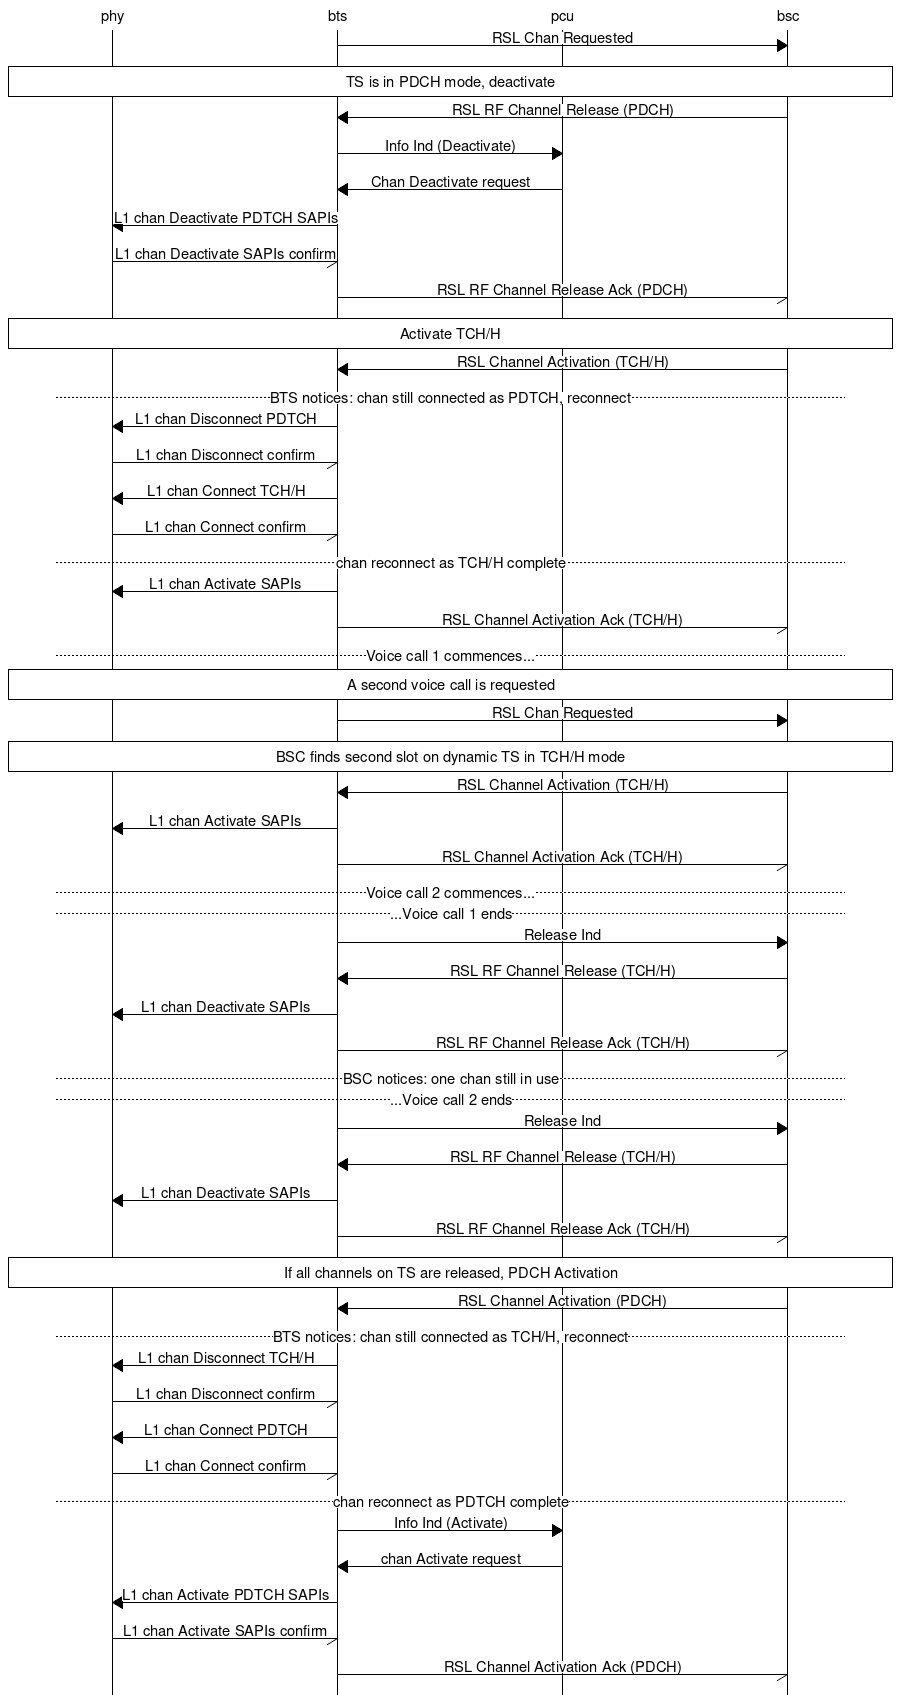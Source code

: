 msc {
	hscale = "1.5";
	phy,bts,pcu,bsc;

	bts => bsc	[ label = "RSL Chan Requested" ];
	phy box bsc	[ label = "TS is in PDCH mode, deactivate" ];
	bsc => bts	[ label = "RSL RF Channel Release (PDCH)" ];
	bts => pcu	[ label = "Info Ind (Deactivate)" ];
	pcu => bts	[ label = "Chan Deactivate request" ];
	bts => phy	[ label = "L1 chan Deactivate PDTCH SAPIs" ];
	phy -> bts	[ label = "L1 chan Deactivate SAPIs confirm" ];
	bts -> bsc	[ label = "RSL RF Channel Release Ack (PDCH)" ];

	phy box bsc	[ label = "Activate TCH/H" ];
	bsc => bts	[ label = "RSL Channel Activation (TCH/H)" ];
	---  		[ label = "BTS notices: chan still connected as PDTCH, reconnect" ];
	bts => phy	[ label = "L1 chan Disconnect PDTCH" ];
	phy -> bts	[ label = "L1 chan Disconnect confirm" ];
	bts => phy	[ label = "L1 chan Connect TCH/H" ];
	phy -> bts	[ label = "L1 chan Connect confirm" ];
	---  		[ label = "chan reconnect as TCH/H complete" ];
	bts => phy	[ label = "L1 chan Activate SAPIs" ];
	bts -> bsc	[ label = "RSL Channel Activation Ack (TCH/H)" ];
	---  		[ label = "Voice call 1 commences..." ];

	phy box bsc	[ label = "A second voice call is requested" ];
	bts => bsc	[ label = "RSL Chan Requested" ];
	phy box bsc	[ label = "BSC finds second slot on dynamic TS in TCH/H mode" ];
	bsc => bts	[ label = "RSL Channel Activation (TCH/H)" ];
	bts => phy	[ label = "L1 chan Activate SAPIs" ];
	bts -> bsc	[ label = "RSL Channel Activation Ack (TCH/H)" ];
	---  		[ label = "Voice call 2 commences..." ];

	---  		[ label = "...Voice call 1 ends" ];
	bts => bsc	[ label = "Release Ind" ];
	bsc => bts	[ label = "RSL RF Channel Release (TCH/H)" ];
	bts => phy	[ label = "L1 chan Deactivate SAPIs" ];
	bts -> bsc	[ label = "RSL RF Channel Release Ack (TCH/H)" ];
	---  		[ label = "BSC notices: one chan still in use"];

	---  		[ label = "...Voice call 2 ends" ];
	bts => bsc	[ label = "Release Ind" ];
	bsc => bts	[ label = "RSL RF Channel Release (TCH/H)" ];
	bts => phy	[ label = "L1 chan Deactivate SAPIs" ];
	bts -> bsc	[ label = "RSL RF Channel Release Ack (TCH/H)" ];

	phy box bsc	[ label = "If all channels on TS are released, PDCH Activation" ];
	bsc => bts	[ label = "RSL Channel Activation (PDCH)" ];
	---  		[ label = "BTS notices: chan still connected as TCH/H, reconnect" ];
	bts => phy	[ label = "L1 chan Disconnect TCH/H" ];
	phy -> bts	[ label = "L1 chan Disconnect confirm" ];
	bts => phy	[ label = "L1 chan Connect PDTCH" ];
	phy -> bts	[ label = "L1 chan Connect confirm" ];
	---  		[ label = "chan reconnect as PDTCH complete" ];
	bts => pcu	[ label = "Info Ind (Activate)" ];
	pcu => bts	[ label = "chan Activate request" ];
	bts => phy	[ label = "L1 chan Activate PDTCH SAPIs" ];
	phy -> bts	[ label = "L1 chan Activate SAPIs confirm" ];
	bts -> bsc	[ label = "RSL Channel Activation Ack (PDCH)" ];
}

